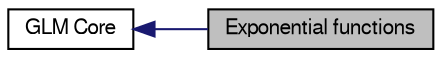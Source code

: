 digraph structs
{
  bgcolor="transparent";
  edge [fontname="FreeSans",fontsize=8,labelfontname="FreeSans",labelfontsize=8];
  node [fontname="FreeSans",fontsize=10,shape=record];
  rankdir=LR;
  Node0 [label="Exponential functions",height=0.2,width=0.4,color="black", fillcolor="grey75", style="filled" fontcolor="black"];
  Node1 [label="GLM Core",height=0.2,width=0.4,color="black",URL="$group__core.html",tooltip="The core of GLM, which implements exactly and only the GLSL specification to the..."];
  Node1->Node0 [shape=plaintext, color="midnightblue", dir="back", style="solid"];
}
